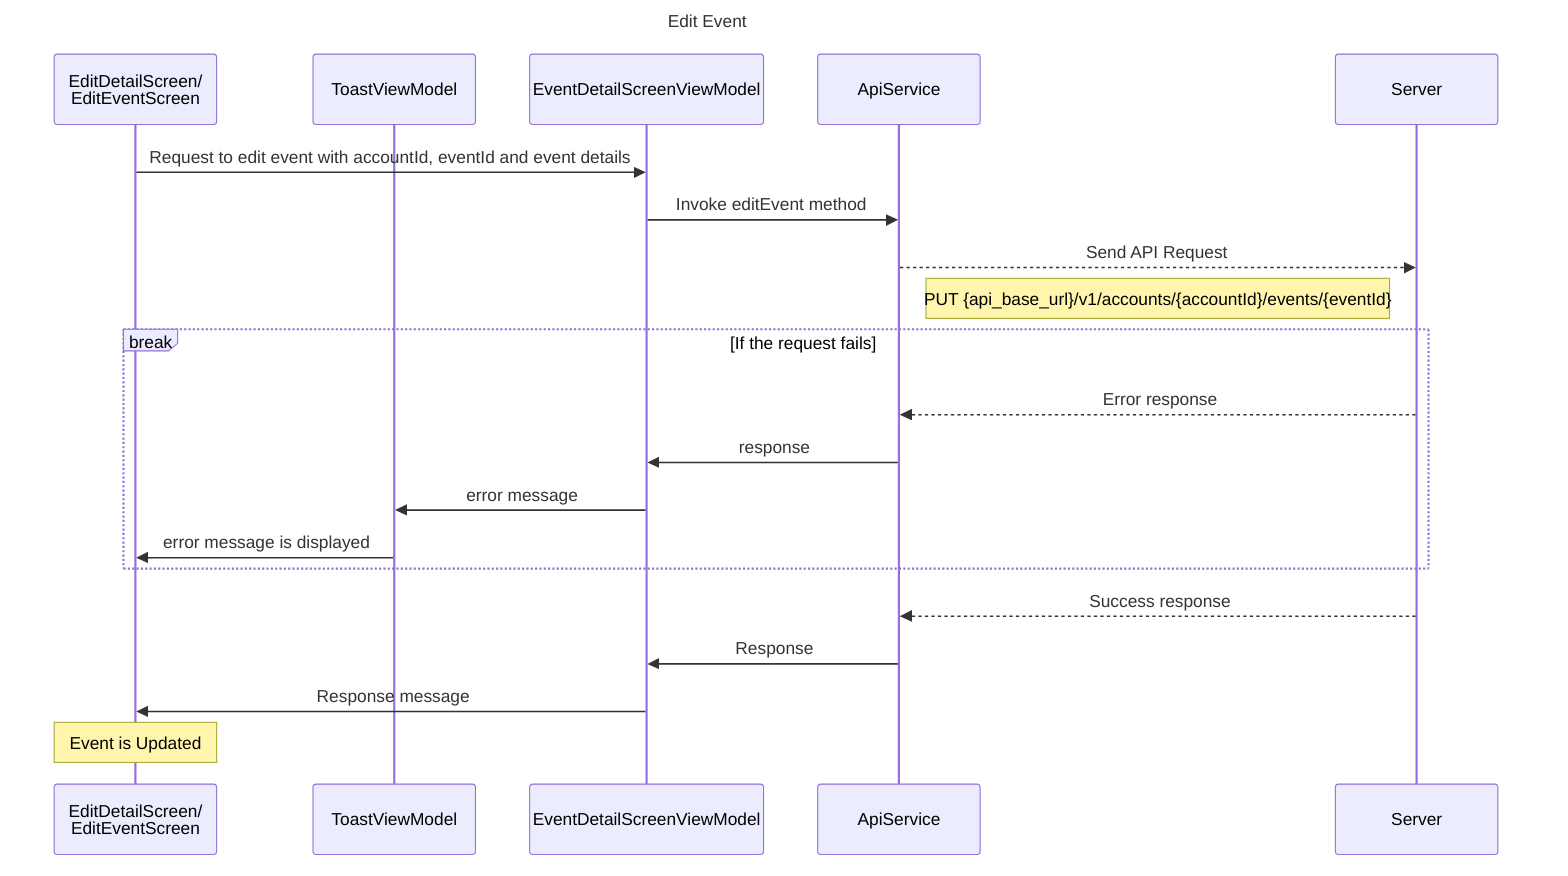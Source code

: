 sequenceDiagram
    title Edit Event

    participant EDS as EditDetailScreen/<br>EditEventScreen
    participant TVM as ToastViewModel
    participant EDSVM as EventDetailScreenViewModel
    participant AS as ApiService
    participant S as Server

    EDS->>EDSVM: Request to edit event with accountId, eventId and event details
    EDSVM->>AS: Invoke editEvent method
    AS-->>S: Send API Request
    note right of AS: PUT {api_base_url}/v1/accounts/{accountId}/events/{eventId}

    break If the request fails
        S-->>AS: Error response
        AS->>EDSVM: response
        EDSVM->>TVM: error message
        TVM->>EDS: error message is displayed
    end

    S-->>AS: Success response
    AS->>EDSVM: Response
    EDSVM->>EDS: Response message
    note over EDS: Event is Updated